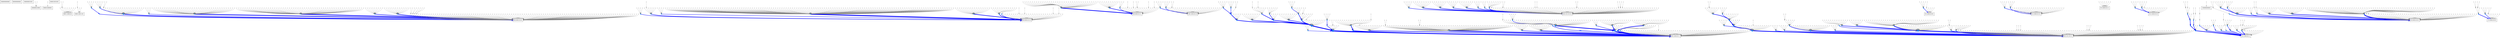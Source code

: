 digraph G {
layers="basins:edges:singles";
subgraph {
node[shape=box, style=unfilled, layer="basins"];
"00000000000" ;
node[shape=point, layer="edges", color=dodgerblue2, width=0.15, style=filled];
edge[color=blue];
node[layer="singles", color=gray25, width=0.05];
edge[color=gray50, len=1];
}
subgraph {
node[shape=box, style=unfilled, layer="basins"];
"00000000001" ;
node[shape=point, layer="edges", color=dodgerblue2, width=0.15, style=filled];
edge[color=blue];
node[layer="singles", color=gray25, width=0.05];
edge[color=gray50, len=1];
}
subgraph {
node[shape=box, style=unfilled, layer="basins"];
"00000001001" ;
node[shape=point, layer="edges", color=dodgerblue2, width=0.15, style=filled];
edge[color=blue];
node[layer="singles", color=gray25, width=0.05];
edge[color=gray50, len=1];
}
subgraph {
node[shape=box, style=unfilled, layer="basins"];
"00000010001" ;
node[shape=point, layer="edges", color=dodgerblue2, width=0.15, style=filled];
edge[color=blue];
node[layer="singles", color=gray25, width=0.05];
edge[color=gray50, len=1];
"00001000011" -> "00000010001";
"00001010001" -> "00000010001";
}
subgraph {
node[shape=box, style=unfilled, layer="basins"];
"00001000001" ;
node[shape=point, layer="edges", color=dodgerblue2, width=0.15, style=filled];
edge[color=blue];
node[layer="singles", color=gray25, width=0.05];
edge[color=gray50, len=1];
"00001000000" -> "00001000001";
}
subgraph {
node[shape=box, style=unfilled, layer="basins"];
"00001001001" ;
node[shape=point, layer="edges", color=dodgerblue2, width=0.15, style=filled];
edge[color=blue];
node[layer="singles", color=gray25, width=0.05];
edge[color=gray50, len=1];
}
subgraph {
node[shape=box, style=unfilled, layer="basins"];
"00011000101" ;
node[shape=point, layer="edges", color=dodgerblue2, width=0.15, style=filled];
edge[color=blue];
node[layer="singles", color=gray25, width=0.05];
edge[color=gray50, len=1];
"00001000100" -> "00011000101";
"00001000101" -> "00011000101";
"00001101101" -> "00011000101";
"00011000100" -> "00011000101";
"01001000000" -> "00001000101";
"01001000001" -> "00001000101";
"01001000100" -> "00011000101";
"01001000101" -> "00011000101";
"01001101101" -> "00011000101";
"01011000100" -> "00011000101";
"01011000101" -> "00011000101";
}
subgraph {
node[shape=box, style=unfilled, layer="basins"];
"00011001101" ;
node[shape=point, layer="edges", color=dodgerblue2, width=0.15, style=filled];
edge[color=blue];
node[layer="singles", color=gray25, width=0.05];
edge[color=gray50, len=1];
"00001001101" -> "00011001101";
"01001001001" -> "00001001101";
"01001001101" -> "00011001101";
"01011001101" -> "00011001101";
}
subgraph {
node[shape=box, style=unfilled, layer="basins"];
"00100010101" ;
node[shape=point, layer="edges", color=dodgerblue2, width=0.15, style=filled];
edge[color=blue];
"00100010101" [width=0.382867];
"00100000100" -> "00100010101" [penwidth=3.58352];
"00100000100" [width=0.119451];
"00100001000" -> "00100000100" [penwidth=3.21888];
"00100010100" [width=0.228932];
"00100010000" -> "00100010100" [penwidth=3.58352];
"00100010101" [width=0.382867];
"00100010001" -> "00100010101" [penwidth=3.21888];
"00100010101" [width=0.382867];
"00100010100" -> "00100010101" [penwidth=6.86797];
"00100010101" [width=0.382867];
"00100110100" -> "00100010101" [penwidth=7.61332];
"00100010101" [width=0.382867];
"00100110101" -> "00100010101" [penwidth=8.46821];
"00100010101" [width=0.382867];
"00101010101" -> "00100010101" [penwidth=4.79579];
"00100010101" [width=0.382867];
"00101110101" -> "00100010101" [penwidth=5.4161];
node[layer="singles", color=gray25, width=0.05];
edge[color=gray50, len=1];
"00000001000" -> "00100001000";
"00000010000" -> "00100010000";
"00000011000" -> "00100001000";
"00000101000" -> "00100100100";
"00000110000" -> "00100110100";
"00000111000" -> "00100110100";
"00000111001" -> "00100110101";
"00001000010" -> "00100010000";
"00001001010" -> "00100001000";
"00001010000" -> "00100010001";
"00001010010" -> "00100010000";
"00001010011" -> "00100010001";
"00001011010" -> "00100011000";
"00001011011" -> "00100011001";
"00001100010" -> "00100110100";
"00001101010" -> "00100110100";
"00001101011" -> "00100110101";
"00001110000" -> "00100110101";
"00001110010" -> "00100110100";
"00001110011" -> "00100110101";
"00001111000" -> "00100110101";
"00001111001" -> "00100110101";
"00001111010" -> "00100110100";
"00001111011" -> "00100110101";
"00100000000" -> "00100010100";
"00100011000" -> "00100010100";
"00100011001" -> "00100010101";
"00100011100" -> "00100010101";
"00100011101" -> "00100010101";
"00100100000" -> "00100110100";
"00100100100" -> "00100010101";
"00100101000" -> "00100110100";
"00100101001" -> "00100110101";
"00100101100" -> "00100010101";
"00100101101" -> "00100010101";
"00100110000" -> "00100110100";
"00100110001" -> "00100110101";
"00100111000" -> "00100110100";
"00100111001" -> "00100110101";
"00100111100" -> "00100010101";
"00100111101" -> "00100010101";
"00101000000" -> "00101010101";
"00101000010" -> "00100010100";
"00101000011" -> "00100010101";
"00101000100" -> "00101010101";
"00101000110" -> "00100010101";
"00101000111" -> "00100010101";
"00101001010" -> "00100010100";
"00101001011" -> "00100010101";
"00101001110" -> "00100010101";
"00101001111" -> "00100010101";
"00101010000" -> "00100010101";
"00101010001" -> "00100010101";
"00101010010" -> "00100010100";
"00101010011" -> "00100010101";
"00101010100" -> "00100010101";
"00101010110" -> "00100010101";
"00101010111" -> "00100010101";
"00101011000" -> "00100010101";
"00101011001" -> "00100010101";
"00101011010" -> "00100010100";
"00101011011" -> "00100010101";
"00101011100" -> "00100010101";
"00101011101" -> "00100010101";
"00101011110" -> "00100010101";
"00101011111" -> "00100010101";
"00101100000" -> "00101110101";
"00101100010" -> "00100110100";
"00101100011" -> "00100110101";
"00101100100" -> "00101010101";
"00101100110" -> "00100010101";
"00101100111" -> "00100010101";
"00101101000" -> "00101110101";
"00101101001" -> "00101110101";
"00101101010" -> "00100110100";
"00101101011" -> "00100110101";
"00101101100" -> "00101010101";
"00101101101" -> "00101010101";
"00101101110" -> "00100010101";
"00101101111" -> "00100010101";
"00101110000" -> "00100110101";
"00101110001" -> "00100110101";
"00101110010" -> "00100110100";
"00101110011" -> "00100110101";
"00101110100" -> "00100010101";
"00101110110" -> "00100010101";
"00101110111" -> "00100010101";
"00101111000" -> "00100110101";
"00101111001" -> "00100110101";
"00101111010" -> "00100110100";
"00101111011" -> "00100110101";
"00101111100" -> "00100010101";
"00101111101" -> "00100010101";
"00101111110" -> "00100010101";
"00101111111" -> "00100010101";
"00111000000" -> "00101110101";
"00111010000" -> "00100110101";
"00111010001" -> "00100110101";
"00111011000" -> "00100110101";
"00111011001" -> "00100110101";
"00111100000" -> "00101110101";
"00111101000" -> "00101110101";
"00111101001" -> "00101110101";
"00111110000" -> "00100110101";
"00111110001" -> "00100110101";
"00111111000" -> "00100110101";
"00111111001" -> "00100110101";
"01000101000" -> "00100100100";
"01000110000" -> "00100110100";
"01000111000" -> "00100110100";
"01000111001" -> "00100110101";
"01001000010" -> "00100010100";
"01001010000" -> "00100010101";
"01001010010" -> "00100010100";
"01001010011" -> "00100010101";
"01001011010" -> "00100011100";
"01001011011" -> "00100011101";
"01001100010" -> "00100110100";
"01001101010" -> "00100110100";
"01001101011" -> "00100110101";
"01001110000" -> "00100110101";
"01001110010" -> "00100110100";
"01001110011" -> "00100110101";
"01001111000" -> "00100110101";
"01001111001" -> "00100110101";
"01001111010" -> "00100110100";
"01001111011" -> "00100110101";
"01100100000" -> "00100110100";
"01100100100" -> "00100010101";
"01100101000" -> "00100110100";
"01100101001" -> "00100110101";
"01100101100" -> "00100010101";
"01100101101" -> "00100010101";
"01100110000" -> "00100110100";
"01100110001" -> "00100110101";
"01100110100" -> "00100010101";
"01100110101" -> "00100010101";
"01100111000" -> "00100110100";
"01100111001" -> "00100110101";
"01100111100" -> "00100010101";
"01100111101" -> "00100010101";
"01101000000" -> "00101010101";
"01101000010" -> "00100010100";
"01101000011" -> "00100010101";
"01101000100" -> "00101010101";
"01101000110" -> "00100010101";
"01101000111" -> "00100010101";
"01101001010" -> "00100010100";
"01101001011" -> "00100010101";
"01101001110" -> "00100010101";
"01101001111" -> "00100010101";
"01101010000" -> "00100010101";
"01101010001" -> "00100010101";
"01101010010" -> "00100010100";
"01101010011" -> "00100010101";
"01101010100" -> "00100010101";
"01101010101" -> "00100010101";
"01101010110" -> "00100010101";
"01101010111" -> "00100010101";
"01101011000" -> "00100010101";
"01101011001" -> "00100010101";
"01101011010" -> "00100010100";
"01101011011" -> "00100010101";
"01101011100" -> "00100010101";
"01101011101" -> "00100010101";
"01101011110" -> "00100010101";
"01101011111" -> "00100010101";
"01101100000" -> "00101110101";
"01101100010" -> "00100110100";
"01101100011" -> "00100110101";
"01101100100" -> "00101010101";
"01101100110" -> "00100010101";
"01101100111" -> "00100010101";
"01101101000" -> "00101110101";
"01101101001" -> "00101110101";
"01101101010" -> "00100110100";
"01101101011" -> "00100110101";
"01101101100" -> "00101010101";
"01101101101" -> "00101010101";
"01101101110" -> "00100010101";
"01101101111" -> "00100010101";
"01101110000" -> "00100110101";
"01101110001" -> "00100110101";
"01101110010" -> "00100110100";
"01101110011" -> "00100110101";
"01101110100" -> "00100010101";
"01101110101" -> "00100010101";
"01101110110" -> "00100010101";
"01101110111" -> "00100010101";
"01101111000" -> "00100110101";
"01101111001" -> "00100110101";
"01101111010" -> "00100110100";
"01101111011" -> "00100110101";
"01101111100" -> "00100010101";
"01101111101" -> "00100010101";
"01101111110" -> "00100010101";
"01101111111" -> "00100010101";
"01111000000" -> "00101110101";
"01111010000" -> "00100110101";
"01111010001" -> "00100110101";
"01111011000" -> "00100110101";
"01111011001" -> "00100110101";
"01111100000" -> "00101110101";
"01111101000" -> "00101110101";
"01111101001" -> "00101110101";
"01111110000" -> "00100110101";
"01111110001" -> "00100110101";
"01111111000" -> "00100110101";
"01111111001" -> "00100110101";
"10001000010" -> "00100010000";
"10001000011" -> "00100010001";
"10001001010" -> "00100001000";
"10001010010" -> "00100010000";
"10001010011" -> "00100010001";
"10001011010" -> "00100011000";
"10001011011" -> "00100011001";
"10001100010" -> "00100110100";
"10001100011" -> "00100110101";
"10001101010" -> "00100110100";
"10001101011" -> "00100110101";
"10001110010" -> "00100110100";
"10001110011" -> "00100110101";
"10001111010" -> "00100110100";
"10001111011" -> "00100110101";
"10101000010" -> "00100010100";
"10101000011" -> "00100010101";
"10101000110" -> "00100010101";
"10101000111" -> "00100010101";
"10101001010" -> "00100010100";
"10101001011" -> "00100010101";
"10101001110" -> "00100010101";
"10101001111" -> "00100010101";
"10101010010" -> "00100010100";
"10101010011" -> "00100010101";
"10101010110" -> "00100010101";
"10101010111" -> "00100010101";
"10101011010" -> "00100010100";
"10101011011" -> "00100010101";
"10101011110" -> "00100010101";
"10101011111" -> "00100010101";
"10101100010" -> "00100110100";
"10101100011" -> "00100110101";
"10101100110" -> "00100010101";
"10101100111" -> "00100010101";
"10101101010" -> "00100110100";
"10101101011" -> "00100110101";
"10101101110" -> "00100010101";
"10101101111" -> "00100010101";
"10101110010" -> "00100110100";
"10101110011" -> "00100110101";
"10101110110" -> "00100010101";
"10101110111" -> "00100010101";
"10101111010" -> "00100110100";
"10101111011" -> "00100110101";
"10101111110" -> "00100010101";
"10101111111" -> "00100010101";
"11001000010" -> "00100010100";
"11001000011" -> "00100010101";
"11001010010" -> "00100010100";
"11001010011" -> "00100010101";
"11001011010" -> "00100011100";
"11001011011" -> "00100011101";
"11001100010" -> "00100110100";
"11001100011" -> "00100110101";
"11001101010" -> "00100110100";
"11001101011" -> "00100110101";
"11001110010" -> "00100110100";
"11001110011" -> "00100110101";
"11001111010" -> "00100110100";
"11001111011" -> "00100110101";
"11101000010" -> "00100010100";
"11101000011" -> "00100010101";
"11101000110" -> "00100010101";
"11101000111" -> "00100010101";
"11101001010" -> "00100010100";
"11101001011" -> "00100010101";
"11101001110" -> "00100010101";
"11101001111" -> "00100010101";
"11101010010" -> "00100010100";
"11101010011" -> "00100010101";
"11101010110" -> "00100010101";
"11101010111" -> "00100010101";
"11101011010" -> "00100010100";
"11101011011" -> "00100010101";
"11101011110" -> "00100010101";
"11101011111" -> "00100010101";
"11101100010" -> "00100110100";
"11101100011" -> "00100110101";
"11101100110" -> "00100010101";
"11101100111" -> "00100010101";
"11101101010" -> "00100110100";
"11101101011" -> "00100110101";
"11101101110" -> "00100010101";
"11101101111" -> "00100010101";
"11101110010" -> "00100110100";
"11101110011" -> "00100110101";
"11101110110" -> "00100010101";
"11101110111" -> "00100010101";
"11101111010" -> "00100110100";
"11101111011" -> "00100110101";
"11101111110" -> "00100010101";
"11101111111" -> "00100010101";
}
subgraph {
node[shape=box, style=unfilled, layer="basins"];
"00100010110" ;
node[shape=point, layer="edges", color=dodgerblue2, width=0.15, style=filled];
edge[color=blue];
"00100010110" [width=0.367022];
"00100001010" -> "00100010110" [penwidth=3.21888];
"00100010110" [width=0.367022];
"00100010010" -> "00100010110" [penwidth=4.39445];
"00100010110" [width=0.367022];
"00100011010" -> "00100010110" [penwidth=3.21888];
"00100010110" [width=0.367022];
"00100110110" -> "00100010110" [penwidth=10.0739];
"00100010110" [width=0.367022];
"01100110110" -> "00100010110" [penwidth=5.99146];
"00100010110" [width=0.367022];
"10100110110" -> "00100010110" [penwidth=4.96981];
"00100010110" [width=0.367022];
"11100110110" -> "00100010110" [penwidth=2.77259];
node[layer="singles", color=gray25, width=0.05];
edge[color=gray50, len=1];
"00000000010" -> "00100010010";
"00000000011" -> "00000010010";
"00000001010" -> "00100001010";
"00000001011" -> "00100001010";
"00000010010" -> "00100010010";
"00000010011" -> "00100010010";
"00000011010" -> "00100011010";
"00000011011" -> "00100011010";
"00000100010" -> "00100110110";
"00000101010" -> "00100110110";
"00000101011" -> "00100110110";
"00000110010" -> "00100110110";
"00000110011" -> "00100110110";
"00000111010" -> "00100110110";
"00000111011" -> "00100110110";
"00100000010" -> "00100010110";
"00100000011" -> "00100010110";
"00100000110" -> "00100010110";
"00100001011" -> "00100010110";
"00100001110" -> "00100010110";
"00100010011" -> "00100010110";
"00100011011" -> "00100010110";
"00100011110" -> "00100010110";
"00100100010" -> "00100110110";
"00100100011" -> "00100110110";
"00100100110" -> "00100010110";
"00100101010" -> "00100110110";
"00100101011" -> "00100110110";
"00100101110" -> "00100010110";
"00100110010" -> "00100110110";
"00100110011" -> "00100110110";
"00100111010" -> "00100110110";
"00100111011" -> "00100110110";
"00100111110" -> "00100010110";
"00110000000" -> "00100110110";
"00110000010" -> "00100110110";
"00110000011" -> "00100110110";
"00110001000" -> "00100100110";
"00110001010" -> "00100110110";
"00110001011" -> "00100110110";
"00110010000" -> "00100110110";
"00110010010" -> "00100110110";
"00110010011" -> "00100110110";
"00110011000" -> "00100110110";
"00110011010" -> "00100110110";
"00110011011" -> "00100110110";
"00110100000" -> "00100110110";
"00110100010" -> "00100110110";
"00110100011" -> "00100110110";
"00110101000" -> "00100110110";
"00110101010" -> "00100110110";
"00110101011" -> "00100110110";
"00110110000" -> "00100110110";
"00110110010" -> "00100110110";
"00110110011" -> "00100110110";
"00110111000" -> "00100110110";
"00110111010" -> "00100110110";
"00110111011" -> "00100110110";
"00111000010" -> "00100110110";
"00111001010" -> "00100110110";
"00111010010" -> "00100110110";
"00111011010" -> "00100110110";
"00111100010" -> "00100110110";
"00111101010" -> "00100110110";
"00111110010" -> "00100110110";
"00111111010" -> "00100110110";
"01000100010" -> "00100110110";
"01000101010" -> "00100110110";
"01000101011" -> "00100110110";
"01000110010" -> "00100110110";
"01000110011" -> "00100110110";
"01000111010" -> "00100110110";
"01000111011" -> "00100110110";
"01100100010" -> "00100110110";
"01100100011" -> "00100110110";
"01100100110" -> "00100010110";
"01100101010" -> "00100110110";
"01100101011" -> "00100110110";
"01100101110" -> "00100010110";
"01100110010" -> "00100110110";
"01100110011" -> "00100110110";
"01100111010" -> "00100110110";
"01100111011" -> "00100110110";
"01100111110" -> "00100010110";
"01110000000" -> "01100110110";
"01110000010" -> "01100110110";
"01110000011" -> "01100110110";
"01110001000" -> "01100100110";
"01110001010" -> "01100110110";
"01110001011" -> "01100110110";
"01110010000" -> "01100110110";
"01110010010" -> "01100110110";
"01110010011" -> "01100110110";
"01110011000" -> "01100110110";
"01110011010" -> "01100110110";
"01110011011" -> "01100110110";
"01110100000" -> "00100110110";
"01110100010" -> "00100110110";
"01110100011" -> "00100110110";
"01110101000" -> "00100110110";
"01110101010" -> "00100110110";
"01110101011" -> "00100110110";
"01110110000" -> "00100110110";
"01110110010" -> "00100110110";
"01110110011" -> "00100110110";
"01110111000" -> "00100110110";
"01110111010" -> "00100110110";
"01110111011" -> "00100110110";
"01111000010" -> "00100110110";
"01111001010" -> "00100110110";
"01111010010" -> "00100110110";
"01111011010" -> "00100110110";
"01111100010" -> "00100110110";
"01111101010" -> "00100110110";
"01111110010" -> "00100110110";
"01111111010" -> "00100110110";
"10000000010" -> "00100010010";
"10000000011" -> "00100010010";
"10000001010" -> "00100001010";
"10000001011" -> "00100001010";
"10000010010" -> "00100010010";
"10000010011" -> "00100010010";
"10000011010" -> "00100011010";
"10000011011" -> "00100011010";
"10000100010" -> "00100110110";
"10000100011" -> "00100110110";
"10000101010" -> "00100110110";
"10000101011" -> "00100110110";
"10000110010" -> "00100110110";
"10000110011" -> "00100110110";
"10000111010" -> "00100110110";
"10000111011" -> "00100110110";
"10100000010" -> "00100010110";
"10100000011" -> "00100010110";
"10100000110" -> "00100010110";
"10100001010" -> "00100010110";
"10100001011" -> "00100010110";
"10100001110" -> "00100010110";
"10100010010" -> "00100010110";
"10100010011" -> "00100010110";
"10100010110" -> "00100010110";
"10100011010" -> "00100010110";
"10100011011" -> "00100010110";
"10100011110" -> "00100010110";
"10100100010" -> "00100110110";
"10100100011" -> "00100110110";
"10100100110" -> "00100010110";
"10100101010" -> "00100110110";
"10100101011" -> "00100110110";
"10100101110" -> "00100010110";
"10100110010" -> "00100110110";
"10100110011" -> "00100110110";
"10100111010" -> "00100110110";
"10100111011" -> "00100110110";
"10100111110" -> "00100010110";
"10110000000" -> "10100110110";
"10110000010" -> "00100110110";
"10110000011" -> "00100110110";
"10110001000" -> "10100100110";
"10110001010" -> "00100110110";
"10110001011" -> "00100110110";
"10110010000" -> "10100110110";
"10110010010" -> "00100110110";
"10110010011" -> "00100110110";
"10110011000" -> "10100110110";
"10110011010" -> "00100110110";
"10110011011" -> "00100110110";
"10110100000" -> "10100110110";
"10110100010" -> "00100110110";
"10110100011" -> "00100110110";
"10110101000" -> "10100110110";
"10110101010" -> "00100110110";
"10110101011" -> "00100110110";
"10110110000" -> "10100110110";
"10110110010" -> "00100110110";
"10110110011" -> "00100110110";
"10110111000" -> "10100110110";
"10110111010" -> "00100110110";
"10110111011" -> "00100110110";
"10111000010" -> "00100110110";
"10111001010" -> "00100110110";
"10111010010" -> "00100110110";
"10111011010" -> "00100110110";
"10111100010" -> "00100110110";
"10111101010" -> "00100110110";
"10111110010" -> "00100110110";
"10111111010" -> "00100110110";
"11000100010" -> "00100110110";
"11000100011" -> "00100110110";
"11000101010" -> "00100110110";
"11000101011" -> "00100110110";
"11000110010" -> "00100110110";
"11000110011" -> "00100110110";
"11000111010" -> "00100110110";
"11000111011" -> "00100110110";
"11100100010" -> "00100110110";
"11100100011" -> "00100110110";
"11100100110" -> "00100010110";
"11100101010" -> "00100110110";
"11100101011" -> "00100110110";
"11100101110" -> "00100010110";
"11100110010" -> "00100110110";
"11100110011" -> "00100110110";
"11100111010" -> "00100110110";
"11100111011" -> "00100110110";
"11100111110" -> "00100010110";
"11110000000" -> "11100110110";
"11110000010" -> "01100110110";
"11110000011" -> "01100110110";
"11110001000" -> "11100100110";
"11110001010" -> "01100110110";
"11110001011" -> "01100110110";
"11110010000" -> "11100110110";
"11110010010" -> "01100110110";
"11110010011" -> "01100110110";
"11110011000" -> "11100110110";
"11110011010" -> "01100110110";
"11110011011" -> "01100110110";
"11110100000" -> "10100110110";
"11110100010" -> "00100110110";
"11110100011" -> "00100110110";
"11110101000" -> "10100110110";
"11110101010" -> "00100110110";
"11110101011" -> "00100110110";
"11110110000" -> "10100110110";
"11110110010" -> "00100110110";
"11110110011" -> "00100110110";
"11110111000" -> "10100110110";
"11110111010" -> "00100110110";
"11110111011" -> "00100110110";
"11111000010" -> "00100110110";
"11111001010" -> "00100110110";
"11111010010" -> "00100110110";
"11111011010" -> "00100110110";
"11111100010" -> "00100110110";
"11111101010" -> "00100110110";
"11111110010" -> "00100110110";
"11111111010" -> "00100110110";
}
subgraph {
node[shape=box, style=unfilled, layer="basins"];
"00100010111" ;
node[shape=point, layer="edges", color=dodgerblue2, width=0.15, style=filled];
edge[color=blue];
"00100010111" [width=0.295388];
"00100110111" -> "00100010111" [penwidth=7.42714];
"00100010111" [width=0.295388];
"10100110111" -> "00100010111" [penwidth=4.96981];
"00100010111" [width=0.295388];
"11100110111" -> "00100010111" [penwidth=2.77259];
node[layer="singles", color=gray25, width=0.05];
edge[color=gray50, len=1];
"00100000111" -> "00100010111";
"00100001111" -> "00100010111";
"00100011111" -> "00100010111";
"00100100111" -> "00100010111";
"00100101111" -> "00100010111";
"00100111111" -> "00100010111";
"00110001001" -> "00100100111";
"00110010001" -> "00100110111";
"00110011001" -> "00100110111";
"00110101001" -> "00100110111";
"00110110001" -> "00100110111";
"00110111001" -> "00100110111";
"00111000011" -> "00100110111";
"00111001011" -> "00100110111";
"00111010011" -> "00100110111";
"00111011011" -> "00100110111";
"00111100011" -> "00100110111";
"00111101011" -> "00100110111";
"00111110011" -> "00100110111";
"00111111011" -> "00100110111";
"01100100111" -> "00100010111";
"01100101111" -> "00100010111";
"01100110111" -> "00100010111";
"01100111111" -> "00100010111";
"01110001001" -> "01100100111";
"01110010001" -> "01100110111";
"01110011001" -> "01100110111";
"01110101001" -> "00100110111";
"01110110001" -> "00100110111";
"01110111001" -> "00100110111";
"01111000011" -> "00100110111";
"01111001011" -> "00100110111";
"01111010011" -> "00100110111";
"01111011011" -> "00100110111";
"01111100011" -> "00100110111";
"01111101011" -> "00100110111";
"01111110011" -> "00100110111";
"01111111011" -> "00100110111";
"10100000111" -> "00100010111";
"10100001111" -> "00100010111";
"10100010111" -> "00100010111";
"10100011111" -> "00100010111";
"10100100111" -> "00100010111";
"10100101111" -> "00100010111";
"10100111111" -> "00100010111";
"10110000001" -> "10100110111";
"10110001001" -> "10100100111";
"10110010001" -> "10100110111";
"10110011001" -> "10100110111";
"10110100001" -> "10100110111";
"10110101001" -> "10100110111";
"10110110001" -> "10100110111";
"10110111001" -> "10100110111";
"10111000011" -> "00100110111";
"10111001011" -> "00100110111";
"10111010011" -> "00100110111";
"10111011011" -> "00100110111";
"10111100011" -> "00100110111";
"10111101011" -> "00100110111";
"10111110011" -> "00100110111";
"10111111011" -> "00100110111";
"11100100111" -> "00100010111";
"11100101111" -> "00100010111";
"11100111111" -> "00100010111";
"11110000001" -> "11100110111";
"11110001001" -> "11100100111";
"11110010001" -> "11100110111";
"11110011001" -> "11100110111";
"11110100001" -> "10100110111";
"11110101001" -> "10100110111";
"11110110001" -> "10100110111";
"11110111001" -> "10100110111";
"11111000011" -> "00100110111";
"11111001011" -> "00100110111";
"11111010011" -> "00100110111";
"11111011011" -> "00100110111";
"11111100011" -> "00100110111";
"11111101011" -> "00100110111";
"11111110011" -> "00100110111";
"11111111011" -> "00100110111";
}
subgraph {
node[shape=box, style=unfilled, layer="basins"];
"00110010110" ;
node[shape=point, layer="edges", color=dodgerblue2, width=0.15, style=filled];
edge[color=blue];
"00110010110" [width=0.249178];
"00110001110" -> "00110010110" [penwidth=3.21888];
"00110010110" [width=0.249178];
"00110011110" -> "00110010110" [penwidth=3.21888];
node[layer="singles", color=gray25, width=0.05];
edge[color=gray50, len=1];
"00000000110" -> "00110010110";
"00000001110" -> "00110001110";
"00000010110" -> "00110010110";
"00000011110" -> "00110011110";
"00000100011" -> "00000110110";
"00000100110" -> "00110010110";
"00000101110" -> "00110010110";
"00000110110" -> "00110010110";
"00000111110" -> "00110010110";
"00010000110" -> "00110010110";
"00010001110" -> "00110001110";
"00010010110" -> "00110010110";
"00010011110" -> "00110011110";
"00110000110" -> "00110010110";
"01000100011" -> "00000110110";
"01000100110" -> "00110010110";
"01000101110" -> "00110010110";
"01000110110" -> "00110010110";
"01000111110" -> "00110010110";
"10000000110" -> "00110010110";
"10000001110" -> "00110001110";
"10000010110" -> "00110010110";
"10000011110" -> "00110011110";
"10000100110" -> "00110010110";
"10000101110" -> "00110010110";
"10000110110" -> "00110010110";
"10000111110" -> "00110010110";
"10010000110" -> "00110010110";
"10010001110" -> "00110001110";
"10010010110" -> "00110010110";
"10010011110" -> "00110011110";
"10110000110" -> "00110010110";
"10110001110" -> "00110010110";
"10110010110" -> "00110010110";
"10110011110" -> "00110010110";
"11000100110" -> "00110010110";
"11000101110" -> "00110010110";
"11000110110" -> "00110010110";
"11000111110" -> "00110010110";
}
subgraph {
node[shape=box, style=unfilled, layer="basins"];
"00110010111" ;
node[shape=point, layer="edges", color=dodgerblue2, width=0.15, style=filled];
edge[color=blue];
"00010010101" [width=0.307011];
"00000010101" -> "00010010101" [penwidth=6.08904];
"00010010101" [width=0.307011];
"00000110101" -> "00010010101" [penwidth=4.79579];
"00110010111" [width=0.405633];
"00000110111" -> "00110010111" [penwidth=2.77259];
"00010010101" [width=0.307011];
"00001010101" -> "00010010101" [penwidth=6.27099];
"00010010101" [width=0.307011];
"00001110101" -> "00010010101" [penwidth=4.79579];
"00010000111" [width=0.129727];
"00010000101" -> "00010000111" [penwidth=3.21888];
"00010010111" [width=0.316906];
"00010000111" -> "00010010111" [penwidth=3.89182];
"00010010111" [width=0.316906];
"00010010101" -> "00010010111" [penwidth=9.21034];
"00110010111" [width=0.405633];
"00010010111" -> "00110010111" [penwidth=9.50718];
"00010010101" [width=0.307011];
"00011010101" -> "00010010101" [penwidth=5.88888];
"00000010101" [width=0.202968];
"00100000101" -> "00000010101" [penwidth=5.4161];
"00100000101" [width=0.180537];
"00100001001" -> "00100000101" [penwidth=3.58352];
"00100000101" [width=0.180537];
"00100001101" -> "00100000101" [penwidth=3.21888];
"00001010101" [width=0.209033];
"00101000101" -> "00001010101" [penwidth=4.79579];
"00001010101" [width=0.209033];
"00101100101" -> "00001010101" [penwidth=3.89182];
"00110010111" [width=0.405633];
"00110000111" -> "00110010111" [penwidth=6.18208];
"00110000111" [width=0.206069];
"00110001101" -> "00110000111" [penwidth=5.99146];
"00110010111" [width=0.405633];
"00110001111" -> "00110010111" [penwidth=5.78074];
"00110010111" [width=0.405633];
"00110010101" -> "00110010111" [penwidth=8.60813];
"00110010111" [width=0.405633];
"00110011101" -> "00110010111" [penwidth=4.39445];
"00110010111" [width=0.405633];
"00110011111" -> "00110010111" [penwidth=5.1299];
"00011010101" [width=0.196296];
"00111000101" -> "00011010101" [penwidth=4.79579];
"00111000101" [width=0.15986];
"00111001101" -> "00111000101" [penwidth=3.21888];
"10110010101" [width=0.256677];
"10000110101" -> "10110010101" [penwidth=3.21888];
"10010000111" [width=0.138629];
"10010000101" -> "10010000111" [penwidth=3.89182];
"00110010111" [width=0.405633];
"10010000111" -> "00110010111" [penwidth=4.15888];
"10110010111" [width=0.288716];
"10010010101" -> "10110010111" [penwidth=3.21888];
"10110010111" [width=0.288716];
"10110000101" -> "10110010111" [penwidth=5.78074];
"00110010111" [width=0.405633];
"10110000111" -> "00110010111" [penwidth=6.35611];
"10110000111" [width=0.21187];
"10110001101" -> "10110000111" [penwidth=6.08904];
"00110010111" [width=0.405633];
"10110001111" -> "00110010111" [penwidth=3.21888];
"10110010111" [width=0.288716];
"10110010101" -> "10110010111" [penwidth=7.7003];
"00110010111" [width=0.405633];
"10110010111" -> "00110010111" [penwidth=8.66147];
node[layer="singles", color=gray25, width=0.05];
edge[color=gray50, len=1];
"00000000100" -> "00010000101";
"00000000101" -> "00010000101";
"00000000111" -> "00010010111";
"00000001100" -> "00110001101";
"00000001101" -> "00010001101";
"00000001111" -> "00110001111";
"00000010100" -> "00110010101";
"00000010111" -> "00110010111";
"00000011001" -> "00100001001";
"00000011100" -> "00110001101";
"00000011101" -> "00110001101";
"00000011111" -> "00110011111";
"00000100000" -> "00000110100";
"00000100001" -> "00000110101";
"00000100100" -> "00010010101";
"00000100101" -> "00010010101";
"00000100111" -> "00010010111";
"00000101001" -> "00000100101";
"00000101100" -> "00110000101";
"00000101101" -> "00010000101";
"00000101111" -> "00110010111";
"00000110001" -> "00000110101";
"00000110100" -> "00110010101";
"00000111100" -> "00110010101";
"00000111101" -> "00110010101";
"00000111111" -> "00110010111";
"00001000110" -> "00110010101";
"00001000111" -> "00010010101";
"00001001000" -> "00101001001";
"00001001011" -> "00100001001";
"00001001100" -> "00111001101";
"00001001110" -> "00110001101";
"00001001111" -> "00110001101";
"00001010100" -> "00110010101";
"00001010110" -> "00110010101";
"00001010111" -> "00110010101";
"00001011000" -> "00100001001";
"00001011001" -> "00100001001";
"00001011100" -> "00110001101";
"00001011101" -> "00110001101";
"00001011110" -> "00110011101";
"00001011111" -> "00110011101";
"00001100000" -> "00001110101";
"00001100001" -> "00001110101";
"00001100011" -> "00000110101";
"00001100100" -> "00011010101";
"00001100101" -> "00011010101";
"00001100110" -> "00110010101";
"00001100111" -> "00010010101";
"00001101000" -> "00101100101";
"00001101001" -> "00001100101";
"00001101100" -> "00111000101";
"00001101110" -> "00110010101";
"00001101111" -> "00110010101";
"00001110001" -> "00000110101";
"00001110100" -> "00110010101";
"00001110110" -> "00110010101";
"00001110111" -> "00110010101";
"00001111100" -> "00110010101";
"00001111101" -> "00110010101";
"00001111110" -> "00110010101";
"00001111111" -> "00110010101";
"00010000100" -> "00010000111";
"00010001100" -> "00110001111";
"00010001101" -> "00010001111";
"00010001111" -> "00110001111";
"00010010100" -> "00110010111";
"00010011100" -> "00110001111";
"00010011101" -> "00110001111";
"00010011111" -> "00110011111";
"00011000110" -> "00110010111";
"00011000111" -> "00010010111";
"00011001100" -> "00111001101";
"00011001110" -> "00110001111";
"00011001111" -> "00110001111";
"00011010100" -> "00110010101";
"00011010110" -> "00110010111";
"00011010111" -> "00110010111";
"00011011100" -> "00110001101";
"00011011101" -> "00110001101";
"00011011110" -> "00110011111";
"00011011111" -> "00110011111";
"00100000001" -> "00000010101";
"00100001100" -> "00100000101";
"00100100001" -> "00000110101";
"00100100101" -> "00000010101";
"00101000001" -> "00001010101";
"00101001000" -> "00101000101";
"00101001001" -> "00101000101";
"00101001100" -> "00101000101";
"00101001101" -> "00101000101";
"00101100001" -> "00001110101";
"00110000001" -> "00000110111";
"00110000100" -> "00110010111";
"00110000101" -> "00010010111";
"00110001100" -> "00110000111";
"00110010100" -> "00110010111";
"00110011100" -> "00110010111";
"00110100001" -> "00000110111";
"00111000001" -> "00001110101";
"00111000100" -> "00111010101";
"00111000110" -> "00110010111";
"00111000111" -> "00110010111";
"00111001000" -> "00101100101";
"00111001001" -> "00101100101";
"00111001100" -> "00111000101";
"00111001110" -> "00110010111";
"00111001111" -> "00110010111";
"00111010100" -> "00110010101";
"00111010101" -> "00110010101";
"00111010110" -> "00110010111";
"00111010111" -> "00110010111";
"00111011100" -> "00110010101";
"00111011101" -> "00110010101";
"00111011110" -> "00110010111";
"00111011111" -> "00110010111";
"00111100001" -> "00001110101";
"01000100000" -> "00000110100";
"01000100001" -> "00000110101";
"01000100100" -> "00010010101";
"01000100101" -> "00010010101";
"01000100111" -> "00010010111";
"01000101001" -> "00000100101";
"01000101100" -> "00110000101";
"01000101101" -> "00010000101";
"01000101111" -> "00110010111";
"01000110001" -> "00000110101";
"01000110100" -> "00110010101";
"01000110101" -> "00010010101";
"01000110111" -> "00110010111";
"01000111100" -> "00110010101";
"01000111101" -> "00110010101";
"01000111111" -> "00110010111";
"01001000011" -> "00000010101";
"01001000110" -> "00110010101";
"01001000111" -> "00010010101";
"01001001000" -> "00101001101";
"01001001010" -> "00100001100";
"01001001011" -> "00100001101";
"01001001100" -> "00111001101";
"01001001110" -> "00110001101";
"01001001111" -> "00110001101";
"01001010001" -> "00000010101";
"01001010100" -> "00110010101";
"01001010101" -> "00010010101";
"01001010110" -> "00110010101";
"01001010111" -> "00110010101";
"01001011000" -> "00100001101";
"01001011001" -> "00100001101";
"01001011100" -> "00110001101";
"01001011101" -> "00110001101";
"01001011110" -> "00110011101";
"01001011111" -> "00110011101";
"01001100000" -> "00001110101";
"01001100001" -> "00001110101";
"01001100011" -> "00000110101";
"01001100100" -> "00011010101";
"01001100101" -> "00011010101";
"01001100110" -> "00110010101";
"01001100111" -> "00010010101";
"01001101000" -> "00101100101";
"01001101001" -> "00001100101";
"01001101100" -> "00111000101";
"01001101110" -> "00110010101";
"01001101111" -> "00110010101";
"01001110001" -> "00000110101";
"01001110100" -> "00110010101";
"01001110101" -> "00010010101";
"01001110110" -> "00110010101";
"01001110111" -> "00110010101";
"01001111100" -> "00110010101";
"01001111101" -> "00110010101";
"01001111110" -> "00110010101";
"01001111111" -> "00110010101";
"01011000110" -> "00110010111";
"01011000111" -> "00010010111";
"01011001100" -> "00111001101";
"01011001110" -> "00110001111";
"01011001111" -> "00110001111";
"01011010100" -> "00110010101";
"01011010101" -> "00010010101";
"01011010110" -> "00110010111";
"01011010111" -> "00110010111";
"01011011100" -> "00110001101";
"01011011101" -> "00110001101";
"01011011110" -> "00110011111";
"01011011111" -> "00110011111";
"01100100001" -> "00000110101";
"01100100101" -> "00000010101";
"01101000001" -> "00001010101";
"01101000101" -> "00001010101";
"01101001000" -> "00101000101";
"01101001001" -> "00101000101";
"01101001100" -> "00101000101";
"01101001101" -> "00101000101";
"01101100001" -> "00001110101";
"01101100101" -> "00001010101";
"01110000001" -> "01000110111";
"01110100001" -> "00000110111";
"01111000001" -> "00001110101";
"01111000100" -> "00111010101";
"01111000101" -> "00011010101";
"01111000110" -> "00110010111";
"01111000111" -> "00110010111";
"01111001000" -> "00101100101";
"01111001001" -> "00101100101";
"01111001100" -> "00111000101";
"01111001101" -> "00111000101";
"01111001110" -> "00110010111";
"01111001111" -> "00110010111";
"01111010100" -> "00110010101";
"01111010101" -> "00110010101";
"01111010110" -> "00110010111";
"01111010111" -> "00110010111";
"01111011100" -> "00110010101";
"01111011101" -> "00110010101";
"01111011110" -> "00110010111";
"01111011111" -> "00110010111";
"01111100001" -> "00001110101";
"10000000100" -> "10110000101";
"10000000101" -> "10010000101";
"10000000111" -> "00110010111";
"10000001100" -> "10110001101";
"10000001101" -> "10110001101";
"10000001111" -> "00110001111";
"10000010100" -> "10110010101";
"10000010101" -> "10110010101";
"10000010111" -> "00110010111";
"10000011100" -> "10110001101";
"10000011101" -> "10110001101";
"10000011111" -> "00110011111";
"10000100001" -> "10000110101";
"10000100100" -> "10110010101";
"10000100101" -> "10010010101";
"10000100111" -> "00110010111";
"10000101100" -> "10110000101";
"10000101101" -> "10110000101";
"10000101111" -> "00110010111";
"10000110100" -> "10110010101";
"10000110111" -> "00110010111";
"10000111100" -> "10110010101";
"10000111101" -> "10110010101";
"10000111111" -> "00110010111";
"10001000100" -> "10110000101";
"10001000101" -> "10010000101";
"10001000110" -> "00110010101";
"10001000111" -> "00110010101";
"10001001011" -> "00100001001";
"10001001100" -> "10110001101";
"10001001101" -> "10110001101";
"10001001110" -> "00110001101";
"10001001111" -> "00110001101";
"10001010100" -> "10110010101";
"10001010101" -> "10110010101";
"10001010110" -> "00110010101";
"10001010111" -> "00110010101";
"10001011100" -> "10110001101";
"10001011101" -> "10110001101";
"10001011110" -> "00110011101";
"10001011111" -> "00110011101";
"10001100001" -> "10000110101";
"10001100100" -> "10110010101";
"10001100101" -> "10010010101";
"10001100110" -> "00110010101";
"10001100111" -> "00110010101";
"10001101100" -> "10110000101";
"10001101101" -> "10110000101";
"10001101110" -> "00110010101";
"10001101111" -> "00110010101";
"10001110100" -> "10110010101";
"10001110101" -> "10110010101";
"10001110110" -> "00110010101";
"10001110111" -> "00110010101";
"10001111100" -> "10110010101";
"10001111101" -> "10110010101";
"10001111110" -> "00110010101";
"10001111111" -> "00110010101";
"10010000100" -> "10110000111";
"10010001100" -> "10110001111";
"10010001101" -> "10110001111";
"10010001111" -> "00110001111";
"10010010100" -> "10110010111";
"10010010111" -> "00110010111";
"10010011100" -> "10110001111";
"10010011101" -> "10110001111";
"10010011111" -> "00110011111";
"10011000100" -> "10110000101";
"10011000101" -> "10010000101";
"10011000110" -> "00110010111";
"10011000111" -> "00110010111";
"10011001100" -> "10110001101";
"10011001101" -> "10110001101";
"10011001110" -> "00110001111";
"10011001111" -> "00110001111";
"10011010100" -> "10110010101";
"10011010101" -> "10110010101";
"10011010110" -> "00110010111";
"10011010111" -> "00110010111";
"10011011100" -> "10110001101";
"10011011101" -> "10110001101";
"10011011110" -> "00110011111";
"10011011111" -> "00110011111";
"10110000100" -> "10110010111";
"10110001100" -> "10110000111";
"10110010100" -> "10110010111";
"10110011100" -> "10110010111";
"10110011101" -> "10110010111";
"10110011111" -> "00110010111";
"10111000100" -> "10110010101";
"10111000101" -> "10110010101";
"10111000110" -> "00110010111";
"10111000111" -> "00110010111";
"10111001100" -> "10110000101";
"10111001101" -> "10110000101";
"10111001110" -> "00110010111";
"10111001111" -> "00110010111";
"10111010100" -> "10110010101";
"10111010101" -> "10110010101";
"10111010110" -> "00110010111";
"10111010111" -> "00110010111";
"10111011100" -> "10110010101";
"10111011101" -> "10110010101";
"10111011110" -> "00110010111";
"10111011111" -> "00110010111";
"11000100001" -> "10000110101";
"11000100100" -> "10110010101";
"11000100101" -> "10010010101";
"11000100111" -> "00110010111";
"11000101100" -> "10110000101";
"11000101101" -> "10110000101";
"11000101111" -> "00110010111";
"11000110100" -> "10110010101";
"11000110101" -> "10110010101";
"11000110111" -> "00110010111";
"11000111100" -> "10110010101";
"11000111101" -> "10110010101";
"11000111111" -> "00110010111";
"11001000001" -> "10000000101";
"11001000100" -> "10110000101";
"11001000101" -> "10010000101";
"11001000110" -> "00110010101";
"11001000111" -> "00110010101";
"11001001010" -> "00100001100";
"11001001011" -> "00100001101";
"11001001100" -> "10110001101";
"11001001101" -> "10110001101";
"11001001110" -> "00110001101";
"11001001111" -> "00110001101";
"11001010100" -> "10110010101";
"11001010101" -> "10110010101";
"11001010110" -> "00110010101";
"11001010111" -> "00110010101";
"11001011100" -> "10110001101";
"11001011101" -> "10110001101";
"11001011110" -> "00110011101";
"11001011111" -> "00110011101";
"11001100001" -> "10000110101";
"11001100100" -> "10110010101";
"11001100101" -> "10010010101";
"11001100110" -> "00110010101";
"11001100111" -> "00110010101";
"11001101100" -> "10110000101";
"11001101101" -> "10110000101";
"11001101110" -> "00110010101";
"11001101111" -> "00110010101";
"11001110100" -> "10110010101";
"11001110101" -> "10110010101";
"11001110110" -> "00110010101";
"11001110111" -> "00110010101";
"11001111100" -> "10110010101";
"11001111101" -> "10110010101";
"11001111110" -> "00110010101";
"11001111111" -> "00110010101";
"11011000100" -> "10110000101";
"11011000101" -> "10010000101";
"11011000110" -> "00110010111";
"11011000111" -> "00110010111";
"11011001100" -> "10110001101";
"11011001101" -> "10110001101";
"11011001110" -> "00110001111";
"11011001111" -> "00110001111";
"11011010100" -> "10110010101";
"11011010101" -> "10110010101";
"11011010110" -> "00110010111";
"11011010111" -> "00110010111";
"11011011100" -> "10110001101";
"11011011101" -> "10110001101";
"11011011110" -> "00110011111";
"11011011111" -> "00110011111";
"11111000100" -> "10110010101";
"11111000101" -> "10110010101";
"11111000110" -> "00110010111";
"11111000111" -> "00110010111";
"11111001100" -> "10110000101";
"11111001101" -> "10110000101";
"11111001110" -> "00110010111";
"11111001111" -> "00110010111";
"11111010100" -> "10110010101";
"11111010101" -> "10110010101";
"11111010110" -> "00110010111";
"11111010111" -> "00110010111";
"11111011100" -> "10110010101";
"11111011101" -> "10110010101";
"11111011110" -> "00110010111";
"11111011111" -> "00110010111";
}
subgraph {
node[shape=box, style=unfilled, layer="basins"];
"00110110110" ;
node[shape=point, layer="edges", color=dodgerblue2, width=0.15, style=filled];
edge[color=blue];
"00110110110" [width=0.338345];
"00010110110" -> "00110110110" [penwidth=3.58352];
"00110110110" [width=0.338345];
"00110101110" -> "00110110110" [penwidth=4.79579];
"00110110110" [width=0.338345];
"00110111110" -> "00110110110" [penwidth=4.39445];
"00110110110" [width=0.338345];
"01110101110" -> "00110110110" [penwidth=3.89182];
"00110110110" [width=0.338345];
"01110110110" -> "00110110110" [penwidth=4.39445];
"00110110110" [width=0.338345];
"01110111110" -> "00110110110" [penwidth=3.21888];
"00110110110" [width=0.338345];
"10110100110" -> "00110110110" [penwidth=2.77259];
"00110110110" [width=0.338345];
"10110110110" -> "00110110110" [penwidth=4.15888];
node[layer="singles", color=gray25, width=0.05];
edge[color=gray50, len=1];
"00010000000" -> "00010100110";
"00010000010" -> "00110110110";
"00010000011" -> "00010110110";
"00010001000" -> "00110101110";
"00010001010" -> "00110101110";
"00010001011" -> "00110101110";
"00010010000" -> "00110110110";
"00010010010" -> "00110110110";
"00010010011" -> "00110110110";
"00010011000" -> "00110101110";
"00010011010" -> "00110111110";
"00010011011" -> "00110111110";
"00010100000" -> "00010110110";
"00010100010" -> "00110110110";
"00010100011" -> "00010110110";
"00010100110" -> "00110110110";
"00010101000" -> "00110100110";
"00010101010" -> "00110110110";
"00010101011" -> "00110110110";
"00010101110" -> "00110110110";
"00010110000" -> "00110110110";
"00010110010" -> "00110110110";
"00010110011" -> "00110110110";
"00010111000" -> "00110110110";
"00010111010" -> "00110110110";
"00010111011" -> "00110110110";
"00010111110" -> "00110110110";
"00011000010" -> "00110110110";
"00011001010" -> "00110101110";
"00011010010" -> "00110110110";
"00011011010" -> "00110111110";
"00011100010" -> "00110110110";
"00011101010" -> "00110110110";
"00011110010" -> "00110110110";
"00011111010" -> "00110110110";
"00110100110" -> "00110110110";
"01010000000" -> "01010100110";
"01010000010" -> "01110110110";
"01010000011" -> "01010110110";
"01010001000" -> "01110101110";
"01010001010" -> "01110101110";
"01010001011" -> "01110101110";
"01010010000" -> "01110110110";
"01010010010" -> "01110110110";
"01010010011" -> "01110110110";
"01010011000" -> "01110101110";
"01010011010" -> "01110111110";
"01010011011" -> "01110111110";
"01010100000" -> "00010110110";
"01010100010" -> "00110110110";
"01010100011" -> "00010110110";
"01010100110" -> "00110110110";
"01010101000" -> "00110100110";
"01010101010" -> "00110110110";
"01010101011" -> "00110110110";
"01010101110" -> "00110110110";
"01010110000" -> "00110110110";
"01010110010" -> "00110110110";
"01010110011" -> "00110110110";
"01010110110" -> "00110110110";
"01010111000" -> "00110110110";
"01010111010" -> "00110110110";
"01010111011" -> "00110110110";
"01010111110" -> "00110110110";
"01011000010" -> "00110110110";
"01011001010" -> "00110101110";
"01011010010" -> "00110110110";
"01011011010" -> "00110111110";
"01011100010" -> "00110110110";
"01011101010" -> "00110110110";
"01011110010" -> "00110110110";
"01011111010" -> "00110110110";
"01110100110" -> "00110110110";
"10010000000" -> "10110100110";
"10010000010" -> "00110110110";
"10010000011" -> "00110110110";
"10010001000" -> "10110101110";
"10010001010" -> "00110101110";
"10010001011" -> "00110101110";
"10010010000" -> "10110110110";
"10010010010" -> "00110110110";
"10010010011" -> "00110110110";
"10010011000" -> "10110101110";
"10010011010" -> "00110111110";
"10010011011" -> "00110111110";
"10010100000" -> "10110110110";
"10010100010" -> "00110110110";
"10010100011" -> "00110110110";
"10010100110" -> "00110110110";
"10010101000" -> "10110100110";
"10010101010" -> "00110110110";
"10010101011" -> "00110110110";
"10010101110" -> "00110110110";
"10010110000" -> "10110110110";
"10010110010" -> "00110110110";
"10010110011" -> "00110110110";
"10010110110" -> "00110110110";
"10010111000" -> "10110110110";
"10010111010" -> "00110110110";
"10010111011" -> "00110110110";
"10010111110" -> "00110110110";
"10011000010" -> "00110110110";
"10011001010" -> "00110101110";
"10011010010" -> "00110110110";
"10011011010" -> "00110111110";
"10011100010" -> "00110110110";
"10011101010" -> "00110110110";
"10011110010" -> "00110110110";
"10011111010" -> "00110110110";
"10110101110" -> "00110110110";
"10110111110" -> "00110110110";
"11010000000" -> "11110100110";
"11010000010" -> "01110110110";
"11010000011" -> "01110110110";
"11010001000" -> "11110101110";
"11010001010" -> "01110101110";
"11010001011" -> "01110101110";
"11010010000" -> "11110110110";
"11010010010" -> "01110110110";
"11010010011" -> "01110110110";
"11010011000" -> "11110101110";
"11010011010" -> "01110111110";
"11010011011" -> "01110111110";
"11010100000" -> "10110110110";
"11010100010" -> "00110110110";
"11010100011" -> "00110110110";
"11010100110" -> "00110110110";
"11010101000" -> "10110100110";
"11010101010" -> "00110110110";
"11010101011" -> "00110110110";
"11010101110" -> "00110110110";
"11010110000" -> "10110110110";
"11010110010" -> "00110110110";
"11010110011" -> "00110110110";
"11010110110" -> "00110110110";
"11010111000" -> "10110110110";
"11010111010" -> "00110110110";
"11010111011" -> "00110110110";
"11010111110" -> "00110110110";
"11011000010" -> "00110110110";
"11011001010" -> "00110101110";
"11011010010" -> "00110110110";
"11011011010" -> "00110111110";
"11011100010" -> "00110110110";
"11011101010" -> "00110110110";
"11011110010" -> "00110110110";
"11011111010" -> "00110110110";
"11110100110" -> "00110110110";
"11110101110" -> "00110110110";
"11110110110" -> "00110110110";
"11110111110" -> "00110110110";
}
subgraph {
node[shape=box, style=unfilled, layer="basins"];
"00110110111" ;
node[shape=point, layer="edges", color=dodgerblue2, width=0.15, style=filled];
edge[color=blue];
"00010110111" [width=0.270696];
"00010100111" -> "00010110111" [penwidth=3.58352];
"00010110111" [width=0.270696];
"00010110101" -> "00010110111" [penwidth=6.86797];
"00110110111" [width=0.390909];
"00010110111" -> "00110110111" [penwidth=8.12089];
"00011110101" [width=0.214592];
"00011100101" -> "00011110101" [penwidth=4.79579];
"00010110101" [width=0.228932];
"00011110101" -> "00010110101" [penwidth=6.43775];
"00110110111" [width=0.390909];
"00110101101" -> "00110110111" [penwidth=3.21888];
"00110110111" [width=0.390909];
"00110101111" -> "00110110111" [penwidth=3.58352];
"00110110111" [width=0.390909];
"00110110101" -> "00110110111" [penwidth=6.86797];
"00110110111" [width=0.390909];
"00110111111" -> "00110110111" [penwidth=3.21888];
"00011110101" [width=0.214592];
"00111100101" -> "00011110101" [penwidth=3.21888];
"00110110101" [width=0.228932];
"00111110101" -> "00110110101" [penwidth=4.39445];
"10110110111" [width=0.302886];
"10010110101" -> "10110110111" [penwidth=3.21888];
"00110110111" [width=0.390909];
"10010110111" -> "00110110111" [penwidth=3.89182];
"10110110111" [width=0.302886];
"10110100101" -> "10110110111" [penwidth=4.79579];
"00110110111" [width=0.390909];
"10110100111" -> "00110110111" [penwidth=3.89182];
"10110110111" [width=0.302886];
"10110101101" -> "10110110111" [penwidth=4.39445];
"10110110111" [width=0.302886];
"10110110101" -> "10110110111" [penwidth=7.42714];
"00110110111" [width=0.390909];
"10110110111" -> "00110110111" [penwidth=9.08659];
node[layer="singles", color=gray25, width=0.05];
edge[color=gray50, len=1];
"00010000001" -> "00010100111";
"00010001001" -> "00010101111";
"00010010001" -> "00010110111";
"00010011001" -> "00110101111";
"00010100001" -> "00010110111";
"00010100100" -> "00010110111";
"00010100101" -> "00010110111";
"00010101001" -> "00010100111";
"00010101100" -> "00110100111";
"00010101101" -> "00010100111";
"00010101111" -> "00110110111";
"00010110001" -> "00010110111";
"00010110100" -> "00110110111";
"00010111001" -> "00110110111";
"00010111100" -> "00110110111";
"00010111101" -> "00110110111";
"00010111111" -> "00110110111";
"00011000000" -> "00011100101";
"00011000001" -> "00011100101";
"00011000011" -> "00010110111";
"00011001000" -> "00111101101";
"00011001001" -> "00011101101";
"00011001011" -> "00110101111";
"00011010000" -> "00110110101";
"00011010001" -> "00010110101";
"00011010011" -> "00110110111";
"00011011000" -> "00110101101";
"00011011001" -> "00110101101";
"00011011011" -> "00110111111";
"00011100000" -> "00011110101";
"00011100001" -> "00011110101";
"00011100011" -> "00010110111";
"00011100100" -> "00011110101";
"00011100110" -> "00110110111";
"00011100111" -> "00010110111";
"00011101000" -> "00111100101";
"00011101001" -> "00011100101";
"00011101011" -> "00110110111";
"00011101100" -> "00111100101";
"00011101101" -> "00011100101";
"00011101110" -> "00110110111";
"00011101111" -> "00110110111";
"00011110000" -> "00110110101";
"00011110001" -> "00010110101";
"00011110011" -> "00110110111";
"00011110100" -> "00110110101";
"00011110110" -> "00110110111";
"00011110111" -> "00110110111";
"00011111000" -> "00110110101";
"00011111001" -> "00110110101";
"00011111011" -> "00110110111";
"00011111100" -> "00110110101";
"00011111101" -> "00110110101";
"00011111110" -> "00110110111";
"00011111111" -> "00110110111";
"00110100100" -> "00110110111";
"00110100101" -> "00010110111";
"00110100111" -> "00110110111";
"00110101100" -> "00110110111";
"00110110100" -> "00110110111";
"00110111100" -> "00110110111";
"00110111101" -> "00110110111";
"00111100100" -> "00111110101";
"00111100110" -> "00110110111";
"00111100111" -> "00110110111";
"00111101100" -> "00111110101";
"00111101101" -> "00111110101";
"00111101110" -> "00110110111";
"00111101111" -> "00110110111";
"00111110100" -> "00110110101";
"00111110110" -> "00110110111";
"00111110111" -> "00110110111";
"00111111100" -> "00110110101";
"00111111101" -> "00110110101";
"00111111110" -> "00110110111";
"00111111111" -> "00110110111";
"01010000001" -> "01010100111";
"01010001001" -> "01010101111";
"01010010001" -> "01010110111";
"01010011001" -> "01110101111";
"01010100001" -> "00010110111";
"01010100100" -> "00010110111";
"01010100101" -> "00010110111";
"01010100111" -> "00010110111";
"01010101001" -> "00010100111";
"01010101100" -> "00110100111";
"01010101101" -> "00010100111";
"01010101111" -> "00110110111";
"01010110001" -> "00010110111";
"01010110100" -> "00110110111";
"01010110101" -> "00010110111";
"01010110111" -> "00110110111";
"01010111001" -> "00110110111";
"01010111100" -> "00110110111";
"01010111101" -> "00110110111";
"01010111111" -> "00110110111";
"01011000000" -> "00011100101";
"01011000001" -> "00011100101";
"01011000011" -> "00010110111";
"01011001000" -> "00111101101";
"01011001001" -> "00011101101";
"01011001011" -> "00110101111";
"01011010000" -> "00110110101";
"01011010001" -> "00010110101";
"01011010011" -> "00110110111";
"01011011000" -> "00110101101";
"01011011001" -> "00110101101";
"01011011011" -> "00110111111";
"01011100000" -> "00011110101";
"01011100001" -> "00011110101";
"01011100011" -> "00010110111";
"01011100100" -> "00011110101";
"01011100101" -> "00011110101";
"01011100110" -> "00110110111";
"01011100111" -> "00010110111";
"01011101000" -> "00111100101";
"01011101001" -> "00011100101";
"01011101011" -> "00110110111";
"01011101100" -> "00111100101";
"01011101101" -> "00011100101";
"01011101110" -> "00110110111";
"01011101111" -> "00110110111";
"01011110000" -> "00110110101";
"01011110001" -> "00010110101";
"01011110011" -> "00110110111";
"01011110100" -> "00110110101";
"01011110101" -> "00010110101";
"01011110110" -> "00110110111";
"01011110111" -> "00110110111";
"01011111000" -> "00110110101";
"01011111001" -> "00110110101";
"01011111011" -> "00110110111";
"01011111100" -> "00110110101";
"01011111101" -> "00110110101";
"01011111110" -> "00110110111";
"01011111111" -> "00110110111";
"01110100100" -> "00110110111";
"01110100101" -> "00010110111";
"01110100111" -> "00110110111";
"01110101100" -> "00110110111";
"01110101101" -> "00110110111";
"01110101111" -> "00110110111";
"01110110100" -> "00110110111";
"01110110101" -> "00110110111";
"01110110111" -> "00110110111";
"01110111100" -> "00110110111";
"01110111101" -> "00110110111";
"01110111111" -> "00110110111";
"01111100100" -> "00111110101";
"01111100101" -> "00011110101";
"01111100110" -> "00110110111";
"01111100111" -> "00110110111";
"01111101100" -> "00111110101";
"01111101101" -> "00111110101";
"01111101110" -> "00110110111";
"01111101111" -> "00110110111";
"01111110100" -> "00110110101";
"01111110101" -> "00110110101";
"01111110110" -> "00110110111";
"01111110111" -> "00110110111";
"01111111100" -> "00110110101";
"01111111101" -> "00110110101";
"01111111110" -> "00110110111";
"01111111111" -> "00110110111";
"10010000001" -> "10010100111";
"10010001001" -> "10110101111";
"10010010001" -> "10110110111";
"10010011001" -> "10110101111";
"10010100001" -> "10010110111";
"10010100100" -> "10110110111";
"10010100101" -> "10010110111";
"10010100111" -> "00110110111";
"10010101001" -> "10110100111";
"10010101100" -> "10110100111";
"10010101101" -> "10110100111";
"10010101111" -> "00110110111";
"10010110001" -> "10110110111";
"10010110100" -> "10110110111";
"10010111001" -> "10110110111";
"10010111100" -> "10110110111";
"10010111101" -> "10110110111";
"10010111111" -> "00110110111";
"10011000000" -> "10110100101";
"10011000001" -> "10010100101";
"10011000011" -> "00110110111";
"10011001000" -> "10110101101";
"10011001001" -> "10110101101";
"10011001011" -> "00110101111";
"10011010000" -> "10110110101";
"10011010001" -> "10110110101";
"10011010011" -> "00110110111";
"10011011000" -> "10110101101";
"10011011001" -> "10110101101";
"10011011011" -> "00110111111";
"10011100000" -> "10110110101";
"10011100001" -> "10010110101";
"10011100011" -> "00110110111";
"10011100100" -> "10110110101";
"10011100101" -> "10010110101";
"10011100110" -> "00110110111";
"10011100111" -> "00110110111";
"10011101000" -> "10110100101";
"10011101001" -> "10110100101";
"10011101011" -> "00110110111";
"10011101100" -> "10110100101";
"10011101101" -> "10110100101";
"10011101110" -> "00110110111";
"10011101111" -> "00110110111";
"10011110000" -> "10110110101";
"10011110001" -> "10110110101";
"10011110011" -> "00110110111";
"10011110100" -> "10110110101";
"10011110101" -> "10110110101";
"10011110110" -> "00110110111";
"10011110111" -> "00110110111";
"10011111000" -> "10110110101";
"10011111001" -> "10110110101";
"10011111011" -> "00110110111";
"10011111100" -> "10110110101";
"10011111101" -> "10110110101";
"10011111110" -> "00110110111";
"10011111111" -> "00110110111";
"10110100100" -> "10110110111";
"10110101100" -> "10110110111";
"10110101111" -> "00110110111";
"10110110100" -> "10110110111";
"10110111100" -> "10110110111";
"10110111101" -> "10110110111";
"10110111111" -> "00110110111";
"10111100100" -> "10110110101";
"10111100101" -> "10110110101";
"10111100110" -> "00110110111";
"10111100111" -> "00110110111";
"10111101100" -> "10110110101";
"10111101101" -> "10110110101";
"10111101110" -> "00110110111";
"10111101111" -> "00110110111";
"10111110100" -> "10110110101";
"10111110101" -> "10110110101";
"10111110110" -> "00110110111";
"10111110111" -> "00110110111";
"10111111100" -> "10110110101";
"10111111101" -> "10110110101";
"10111111110" -> "00110110111";
"10111111111" -> "00110110111";
"11010000001" -> "11010100111";
"11010001001" -> "11110101111";
"11010010001" -> "11110110111";
"11010011001" -> "11110101111";
"11010100001" -> "10010110111";
"11010100100" -> "10110110111";
"11010100101" -> "10010110111";
"11010100111" -> "00110110111";
"11010101001" -> "10110100111";
"11010101100" -> "10110100111";
"11010101101" -> "10110100111";
"11010101111" -> "00110110111";
"11010110001" -> "10110110111";
"11010110100" -> "10110110111";
"11010110101" -> "10110110111";
"11010110111" -> "00110110111";
"11010111001" -> "10110110111";
"11010111100" -> "10110110111";
"11010111101" -> "10110110111";
"11010111111" -> "00110110111";
"11011000000" -> "10110100101";
"11011000001" -> "10010100101";
"11011000011" -> "00110110111";
"11011001000" -> "10110101101";
"11011001001" -> "10110101101";
"11011001011" -> "00110101111";
"11011010000" -> "10110110101";
"11011010001" -> "10110110101";
"11011010011" -> "00110110111";
"11011011000" -> "10110101101";
"11011011001" -> "10110101101";
"11011011011" -> "00110111111";
"11011100000" -> "10110110101";
"11011100001" -> "10010110101";
"11011100011" -> "00110110111";
"11011100100" -> "10110110101";
"11011100101" -> "10010110101";
"11011100110" -> "00110110111";
"11011100111" -> "00110110111";
"11011101000" -> "10110100101";
"11011101001" -> "10110100101";
"11011101011" -> "00110110111";
"11011101100" -> "10110100101";
"11011101101" -> "10110100101";
"11011101110" -> "00110110111";
"11011101111" -> "00110110111";
"11011110000" -> "10110110101";
"11011110001" -> "10110110101";
"11011110011" -> "00110110111";
"11011110100" -> "10110110101";
"11011110101" -> "10110110101";
"11011110110" -> "00110110111";
"11011110111" -> "00110110111";
"11011111000" -> "10110110101";
"11011111001" -> "10110110101";
"11011111011" -> "00110110111";
"11011111100" -> "10110110101";
"11011111101" -> "10110110101";
"11011111110" -> "00110110111";
"11011111111" -> "00110110111";
"11110100100" -> "10110110111";
"11110100101" -> "10110110111";
"11110100111" -> "00110110111";
"11110101100" -> "10110110111";
"11110101101" -> "10110110111";
"11110101111" -> "00110110111";
"11110110100" -> "10110110111";
"11110110101" -> "10110110111";
"11110110111" -> "00110110111";
"11110111100" -> "10110110111";
"11110111101" -> "10110110111";
"11110111111" -> "00110110111";
"11111100100" -> "10110110101";
"11111100101" -> "10110110101";
"11111100110" -> "00110110111";
"11111100111" -> "00110110111";
"11111101100" -> "10110110101";
"11111101101" -> "10110110101";
"11111101110" -> "00110110111";
"11111101111" -> "00110110111";
"11111110100" -> "10110110101";
"11111110101" -> "10110110101";
"11111110110" -> "00110110111";
"11111110111" -> "00110110111";
"11111111100" -> "10110110101";
"11111111101" -> "10110110101";
"11111111110" -> "00110110111";
"11111111111" -> "00110110111";
}
subgraph {
node[shape=box, style=unfilled, layer="basins"];
"01100010101" ;
node[shape=point, layer="edges", color=dodgerblue2, width=0.15, style=filled];
edge[color=blue];
"01100010101" [width=0.16566];
"01100010100" -> "01100010101" [penwidth=3.21888];
node[layer="singles", color=gray25, width=0.05];
edge[color=gray50, len=1];
"01000010000" -> "01100010100";
"01100000000" -> "01100010100";
"01100000100" -> "01100010101";
"01100001000" -> "01100000100";
"01100010000" -> "01100010100";
"01100010001" -> "01100010101";
"01100011000" -> "01100010100";
"01100011001" -> "01100010101";
"01100011100" -> "01100010101";
"01100011101" -> "01100010101";
}
subgraph {
node[shape=box, style=unfilled, layer="basins"];
"01100010110" ;
node[shape=point, layer="edges", color=dodgerblue2, width=0.15, style=filled];
edge[color=blue];
"01100010110" [width=0.244237];
"01100001110" -> "01100010110" [penwidth=3.21888];
"01100010110" [width=0.244237];
"01100011110" -> "01100010110" [penwidth=3.21888];
node[layer="singles", color=gray25, width=0.05];
edge[color=gray50, len=1];
"01000000010" -> "01100010110";
"01000001010" -> "01100001110";
"01000001011" -> "01100001110";
"01000010010" -> "01100010110";
"01000010011" -> "01100010110";
"01000011010" -> "01100011110";
"01000011011" -> "01100011110";
"01100000010" -> "01100010110";
"01100000011" -> "01100010110";
"01100000110" -> "01100010110";
"01100001010" -> "01100010110";
"01100001011" -> "01100010110";
"01100010010" -> "01100010110";
"01100010011" -> "01100010110";
"01100011010" -> "01100010110";
"01100011011" -> "01100010110";
"11000000010" -> "01100010110";
"11000000011" -> "01100010110";
"11000001010" -> "01100001110";
"11000001011" -> "01100001110";
"11000010010" -> "01100010110";
"11000010011" -> "01100010110";
"11000011010" -> "01100011110";
"11000011011" -> "01100011110";
"11100000010" -> "01100010110";
"11100000011" -> "01100010110";
"11100000110" -> "01100010110";
"11100001010" -> "01100010110";
"11100001011" -> "01100010110";
"11100001110" -> "01100010110";
"11100010010" -> "01100010110";
"11100010011" -> "01100010110";
"11100010110" -> "01100010110";
"11100011010" -> "01100010110";
"11100011011" -> "01100010110";
"11100011110" -> "01100010110";
}
subgraph {
node[shape=box, style=unfilled, layer="basins"];
"01100010111" ;
node[shape=point, layer="edges", color=dodgerblue2, width=0.15, style=filled];
edge[color=blue];
node[layer="singles", color=gray25, width=0.05];
edge[color=gray50, len=1];
"01100000111" -> "01100010111";
"01100001111" -> "01100010111";
"01100011111" -> "01100010111";
"11100000111" -> "01100010111";
"11100001111" -> "01100010111";
"11100010111" -> "01100010111";
"11100011111" -> "01100010111";
}
subgraph {
node[shape=box, style=unfilled, layer="basins"];
"01110010110" ;
node[shape=point, layer="edges", color=dodgerblue2, width=0.15, style=filled];
edge[color=blue];
"01110010110" [width=0.214592];
"01110001110" -> "01110010110" [penwidth=3.21888];
"01110010110" [width=0.214592];
"01110011110" -> "01110010110" [penwidth=3.21888];
node[layer="singles", color=gray25, width=0.05];
edge[color=gray50, len=1];
"01000000011" -> "01000010110";
"01000000110" -> "01110010110";
"01000001110" -> "01110001110";
"01000010110" -> "01110010110";
"01000011110" -> "01110011110";
"01010000110" -> "01110010110";
"01010001110" -> "01110001110";
"01010010110" -> "01110010110";
"01010011110" -> "01110011110";
"01110000110" -> "01110010110";
"11000000110" -> "01110010110";
"11000001110" -> "01110001110";
"11000010110" -> "01110010110";
"11000011110" -> "01110011110";
"11010000110" -> "01110010110";
"11010001110" -> "01110001110";
"11010010110" -> "01110010110";
"11010011110" -> "01110011110";
"11110000110" -> "01110010110";
"11110001110" -> "01110010110";
"11110010110" -> "01110010110";
"11110011110" -> "01110010110";
}
subgraph {
node[shape=box, style=unfilled, layer="basins"];
"01110010111" ;
node[shape=point, layer="edges", color=dodgerblue2, width=0.15, style=filled];
edge[color=blue];
"01010010101" [width=0.15986];
"01000010101" -> "01010010101" [penwidth=4.60517];
"01010000111" [width=0.129727];
"01010000101" -> "01010000111" [penwidth=3.21888];
"01010010111" [width=0.202968];
"01010000111" -> "01010010111" [penwidth=3.89182];
"01110001111" [width=0.15986];
"01010001111" -> "01110001111" [penwidth=2.77259];
"01010010111" [width=0.202968];
"01010010101" -> "01010010111" [penwidth=4.79579];
"01110010111" [width=0.296177];
"01010010111" -> "01110010111" [penwidth=6.08904];
"01000010101" [width=0.153506];
"01100000101" -> "01000010101" [penwidth=3.89182];
"01110010111" [width=0.296177];
"01110000111" -> "01110010111" [penwidth=3.58352];
"01110000111" [width=0.119451];
"01110001101" -> "01110000111" [penwidth=2.77259];
"01110010111" [width=0.296177];
"01110001111" -> "01110010111" [penwidth=4.79579];
"01110010111" [width=0.296177];
"01110011111" -> "01110010111" [penwidth=3.21888];
"01110010111" [width=0.296177];
"11010000111" -> "01110010111" [penwidth=2.77259];
"01110010111" [width=0.296177];
"11110000111" -> "01110010111" [penwidth=4.15888];
"11110000111" [width=0.138629];
"11110001101" -> "11110000111" [penwidth=3.21888];
"01110010111" [width=0.296177];
"11110001111" -> "01110010111" [penwidth=3.21888];
"01110010111" [width=0.296177];
"11110010111" -> "01110010111" [penwidth=4.96981];
node[layer="singles", color=gray25, width=0.05];
edge[color=gray50, len=1];
"01000000000" -> "01000000100";
"01000000001" -> "01000000101";
"01000000100" -> "01010000101";
"01000000101" -> "01010000101";
"01000000111" -> "01010010111";
"01000001000" -> "01100001100";
"01000001001" -> "01000001101";
"01000001100" -> "01110001101";
"01000001101" -> "01010001101";
"01000001111" -> "01110001111";
"01000010001" -> "01000010101";
"01000010100" -> "01110010101";
"01000010111" -> "01110010111";
"01000011000" -> "01100001100";
"01000011001" -> "01100001101";
"01000011100" -> "01110001101";
"01000011101" -> "01110001101";
"01000011111" -> "01110011111";
"01010000100" -> "01010000111";
"01010001100" -> "01110001111";
"01010001101" -> "01010001111";
"01010010100" -> "01110010111";
"01010011100" -> "01110001111";
"01010011101" -> "01110001111";
"01010011111" -> "01110011111";
"01100000001" -> "01000010101";
"01100001001" -> "01100000101";
"01100001100" -> "01100000101";
"01100001101" -> "01100000101";
"01110000100" -> "01110010111";
"01110000101" -> "01010010111";
"01110001100" -> "01110000111";
"01110010100" -> "01110010111";
"01110010101" -> "01110010111";
"01110011100" -> "01110010111";
"01110011101" -> "01110010111";
"11000000001" -> "11000000101";
"11000000100" -> "11110000101";
"11000000101" -> "11010000101";
"11000000111" -> "01110010111";
"11000001100" -> "11110001101";
"11000001101" -> "11110001101";
"11000001111" -> "01110001111";
"11000010100" -> "11110010101";
"11000010101" -> "11110010101";
"11000010111" -> "01110010111";
"11000011100" -> "11110001101";
"11000011101" -> "11110001101";
"11000011111" -> "01110011111";
"11010000100" -> "11110000111";
"11010000101" -> "11010000111";
"11010001100" -> "11110001111";
"11010001101" -> "11110001111";
"11010001111" -> "01110001111";
"11010010100" -> "11110010111";
"11010010101" -> "11110010111";
"11010010111" -> "01110010111";
"11010011100" -> "11110001111";
"11010011101" -> "11110001111";
"11010011111" -> "01110011111";
"11110000100" -> "11110010111";
"11110000101" -> "11110010111";
"11110001100" -> "11110000111";
"11110010100" -> "11110010111";
"11110010101" -> "11110010111";
"11110011100" -> "11110010111";
"11110011101" -> "11110010111";
"11110011111" -> "01110010111";
}
subgraph {
node[shape=box, style=unfilled, layer="basins"];
"10000000001" ;
node[shape=point, layer="edges", color=dodgerblue2, width=0.15, style=filled];
edge[color=blue];
node[layer="singles", color=gray25, width=0.05];
edge[color=gray50, len=1];
"10001000001" -> "10000000001";
}
subgraph {
node[shape=box, style=unfilled, layer="basins"];
"10100010101" ;
node[shape=point, layer="edges", color=dodgerblue2, width=0.15, style=filled];
edge[color=blue];
"10100010101" [width=0.350846];
"10100000100" -> "10100010101" [penwidth=2.77259];
"10100010101" [width=0.350846];
"10100000101" -> "10100010101" [penwidth=6.27099];
"10100000101" [width=0.209033];
"10100001001" -> "10100000101" [penwidth=3.89182];
"10100000101" [width=0.209033];
"10100001101" -> "10100000101" [penwidth=3.21888];
"10100010101" [width=0.350846];
"10100010001" -> "10100010101" [penwidth=2.77259];
"10100010101" [width=0.350846];
"10100010100" -> "10100010101" [penwidth=3.58352];
"10100010101" [width=0.350846];
"10100100101" -> "10100010101" [penwidth=4.79579];
"10100010101" [width=0.350846];
"10100110100" -> "10100010101" [penwidth=5.4161];
"10100010101" [width=0.350846];
"10100110101" -> "10100010101" [penwidth=8.40939];
node[layer="singles", color=gray25, width=0.05];
edge[color=gray50, len=1];
"10000000000" -> "10100000000";
"10000001000" -> "10100001000";
"10000001001" -> "10100001001";
"10000010000" -> "10100010000";
"10000010001" -> "10100010001";
"10000011000" -> "10100001000";
"10000011001" -> "10100001001";
"10000100000" -> "10100110100";
"10000101000" -> "10100100100";
"10000101001" -> "10100100101";
"10000110000" -> "10100110100";
"10000110001" -> "10100110101";
"10000111000" -> "10100110100";
"10000111001" -> "10100110101";
"10001000000" -> "10100000001";
"10001001000" -> "10100001001";
"10001001001" -> "10100001001";
"10001010000" -> "10100010001";
"10001010001" -> "10100010001";
"10001011000" -> "10100001001";
"10001011001" -> "10100001001";
"10001100000" -> "10100110101";
"10001101000" -> "10100100101";
"10001101001" -> "10100100101";
"10001110000" -> "10100110101";
"10001110001" -> "10100110101";
"10001111000" -> "10100110101";
"10001111001" -> "10100110101";
"10100000000" -> "10100010100";
"10100000001" -> "10100010101";
"10100001000" -> "10100000100";
"10100001100" -> "10100000101";
"10100010000" -> "10100010100";
"10100011000" -> "10100010100";
"10100011001" -> "10100010101";
"10100011100" -> "10100010101";
"10100011101" -> "10100010101";
"10100100000" -> "10100110100";
"10100100001" -> "10100110101";
"10100100100" -> "10100010101";
"10100101000" -> "10100110100";
"10100101001" -> "10100110101";
"10100101100" -> "10100010101";
"10100101101" -> "10100010101";
"10100110000" -> "10100110100";
"10100110001" -> "10100110101";
"10100111000" -> "10100110100";
"10100111001" -> "10100110101";
"10100111100" -> "10100010101";
"10100111101" -> "10100010101";
"10101000000" -> "10100010101";
"10101000001" -> "10100010101";
"10101000100" -> "10100010101";
"10101000101" -> "10100010101";
"10101001000" -> "10100000101";
"10101001001" -> "10100000101";
"10101001100" -> "10100000101";
"10101001101" -> "10100000101";
"10101010000" -> "10100010101";
"10101010001" -> "10100010101";
"10101010100" -> "10100010101";
"10101010101" -> "10100010101";
"10101011000" -> "10100010101";
"10101011001" -> "10100010101";
"10101011100" -> "10100010101";
"10101011101" -> "10100010101";
"10101100000" -> "10100110101";
"10101100001" -> "10100110101";
"10101100100" -> "10100010101";
"10101100101" -> "10100010101";
"10101101000" -> "10100110101";
"10101101001" -> "10100110101";
"10101101100" -> "10100010101";
"10101101101" -> "10100010101";
"10101110000" -> "10100110101";
"10101110001" -> "10100110101";
"10101110100" -> "10100010101";
"10101110101" -> "10100010101";
"10101111000" -> "10100110101";
"10101111001" -> "10100110101";
"10101111100" -> "10100010101";
"10101111101" -> "10100010101";
"10111000000" -> "10100110101";
"10111000001" -> "10100110101";
"10111001000" -> "10100100101";
"10111001001" -> "10100100101";
"10111010000" -> "10100110101";
"10111010001" -> "10100110101";
"10111011000" -> "10100110101";
"10111011001" -> "10100110101";
"10111100000" -> "10100110101";
"10111100001" -> "10100110101";
"10111101000" -> "10100110101";
"10111101001" -> "10100110101";
"10111110000" -> "10100110101";
"10111110001" -> "10100110101";
"10111111000" -> "10100110101";
"10111111001" -> "10100110101";
"11000100000" -> "10100110100";
"11000101000" -> "10100100100";
"11000101001" -> "10100100101";
"11000110000" -> "10100110100";
"11000110001" -> "10100110101";
"11000111000" -> "10100110100";
"11000111001" -> "10100110101";
"11001000000" -> "10100000101";
"11001001000" -> "10100001101";
"11001001001" -> "10100001101";
"11001010000" -> "10100010101";
"11001010001" -> "10100010101";
"11001011000" -> "10100001101";
"11001011001" -> "10100001101";
"11001100000" -> "10100110101";
"11001101000" -> "10100100101";
"11001101001" -> "10100100101";
"11001110000" -> "10100110101";
"11001110001" -> "10100110101";
"11001111000" -> "10100110101";
"11001111001" -> "10100110101";
"11100100000" -> "10100110100";
"11100100001" -> "10100110101";
"11100100100" -> "10100010101";
"11100100101" -> "10100010101";
"11100101000" -> "10100110100";
"11100101001" -> "10100110101";
"11100101100" -> "10100010101";
"11100101101" -> "10100010101";
"11100110000" -> "10100110100";
"11100110001" -> "10100110101";
"11100110100" -> "10100010101";
"11100110101" -> "10100010101";
"11100111000" -> "10100110100";
"11100111001" -> "10100110101";
"11100111100" -> "10100010101";
"11100111101" -> "10100010101";
"11101000000" -> "10100010101";
"11101000001" -> "10100010101";
"11101000100" -> "10100010101";
"11101000101" -> "10100010101";
"11101001000" -> "10100000101";
"11101001001" -> "10100000101";
"11101001100" -> "10100000101";
"11101001101" -> "10100000101";
"11101010000" -> "10100010101";
"11101010001" -> "10100010101";
"11101010100" -> "10100010101";
"11101010101" -> "10100010101";
"11101011000" -> "10100010101";
"11101011001" -> "10100010101";
"11101011100" -> "10100010101";
"11101011101" -> "10100010101";
"11101100000" -> "10100110101";
"11101100001" -> "10100110101";
"11101100100" -> "10100010101";
"11101100101" -> "10100010101";
"11101101000" -> "10100110101";
"11101101001" -> "10100110101";
"11101101100" -> "10100010101";
"11101101101" -> "10100010101";
"11101110000" -> "10100110101";
"11101110001" -> "10100110101";
"11101110100" -> "10100010101";
"11101110101" -> "10100010101";
"11101111000" -> "10100110101";
"11101111001" -> "10100110101";
"11101111100" -> "10100010101";
"11101111101" -> "10100010101";
"11111000000" -> "10100110101";
"11111000001" -> "10100110101";
"11111001000" -> "10100100101";
"11111001001" -> "10100100101";
"11111010000" -> "10100110101";
"11111010001" -> "10100110101";
"11111011000" -> "10100110101";
"11111011001" -> "10100110101";
"11111100000" -> "10100110101";
"11111100001" -> "10100110101";
"11111101000" -> "10100110101";
"11111101001" -> "10100110101";
"11111110000" -> "10100110101";
"11111110001" -> "10100110101";
"11111111000" -> "10100110101";
"11111111001" -> "10100110101";
}
subgraph {
node[shape=box, style=unfilled, layer="basins"];
"11100010101" ;
node[shape=point, layer="edges", color=dodgerblue2, width=0.15, style=filled];
edge[color=blue];
"11100010101" [width=0.209033];
"11100000101" -> "11100010101" [penwidth=4.15888];
"11100010101" [width=0.209033];
"11100010100" -> "11100010101" [penwidth=3.21888];
node[layer="singles", color=gray25, width=0.05];
edge[color=gray50, len=1];
"11000000000" -> "11100000100";
"11000001000" -> "11100001100";
"11000001001" -> "11100001101";
"11000010000" -> "11100010100";
"11000010001" -> "11100010101";
"11000011000" -> "11100001100";
"11000011001" -> "11100001101";
"11100000000" -> "11100010100";
"11100000001" -> "11100010101";
"11100000100" -> "11100010101";
"11100001000" -> "11100000100";
"11100001001" -> "11100000101";
"11100001100" -> "11100000101";
"11100001101" -> "11100000101";
"11100010000" -> "11100010100";
"11100010001" -> "11100010101";
"11100011000" -> "11100010100";
"11100011001" -> "11100010101";
"11100011100" -> "11100010101";
"11100011101" -> "11100010101";
}
}